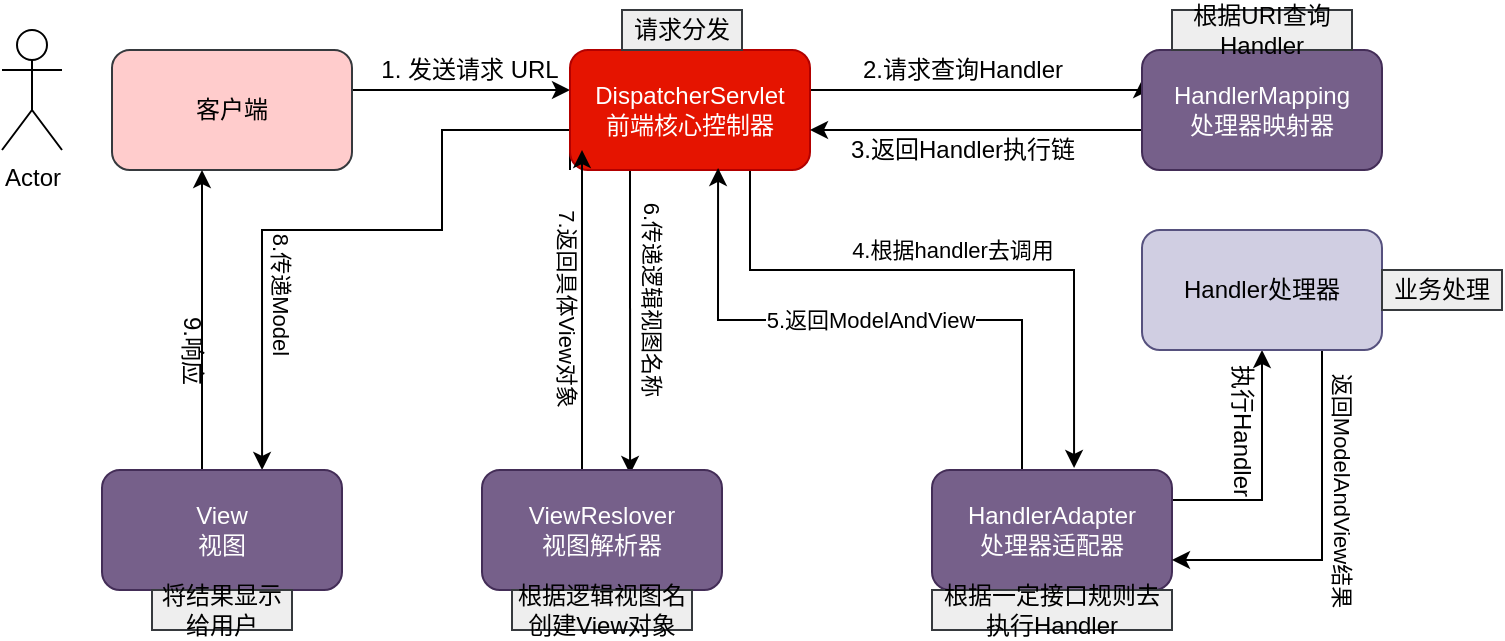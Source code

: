 <mxfile version="13.8.0" type="device"><diagram id="bhgYJo0aPaKeEA-gCtL8" name="Page-1"><mxGraphModel dx="868" dy="460" grid="1" gridSize="10" guides="1" tooltips="1" connect="1" arrows="1" fold="1" page="1" pageScale="1" pageWidth="827" pageHeight="1169" math="0" shadow="0"><root><mxCell id="0"/><mxCell id="1" parent="0"/><mxCell id="AJOGoacRSEBp8xbRs0Og-6" style="edgeStyle=orthogonalEdgeStyle;rounded=0;orthogonalLoop=1;jettySize=auto;html=1;exitX=1;exitY=0.5;exitDx=0;exitDy=0;" edge="1" parent="1" source="AJOGoacRSEBp8xbRs0Og-2" target="H8MEmeDKXvDfmuJtQ3BR-5"><mxGeometry relative="1" as="geometry"><Array as="points"><mxPoint x="185" y="70"/></Array></mxGeometry></mxCell><mxCell id="AJOGoacRSEBp8xbRs0Og-2" value="客户端" style="rounded=1;whiteSpace=wrap;html=1;fillColor=#ffcccc;strokeColor=#36393d;" vertex="1" parent="1"><mxGeometry x="65" y="50" width="120" height="60" as="geometry"/></mxCell><object label="Actor" id="H8MEmeDKXvDfmuJtQ3BR-1"><mxCell style="shape=umlActor;verticalLabelPosition=bottom;verticalAlign=top;html=1;outlineConnect=0;" parent="1" vertex="1"><mxGeometry x="10" y="40" width="30" height="60" as="geometry"/></mxCell></object><mxCell id="AJOGoacRSEBp8xbRs0Og-8" style="edgeStyle=orthogonalEdgeStyle;rounded=0;orthogonalLoop=1;jettySize=auto;html=1;exitX=1;exitY=0.25;exitDx=0;exitDy=0;entryX=0;entryY=0.25;entryDx=0;entryDy=0;" edge="1" parent="1" source="H8MEmeDKXvDfmuJtQ3BR-5" target="H8MEmeDKXvDfmuJtQ3BR-6"><mxGeometry relative="1" as="geometry"><Array as="points"><mxPoint x="414" y="70"/><mxPoint x="580" y="70"/></Array></mxGeometry></mxCell><mxCell id="AJOGoacRSEBp8xbRs0Og-22" style="edgeStyle=orthogonalEdgeStyle;rounded=0;orthogonalLoop=1;jettySize=auto;html=1;exitX=0.75;exitY=1;exitDx=0;exitDy=0;entryX=0.592;entryY=-0.017;entryDx=0;entryDy=0;entryPerimeter=0;" edge="1" parent="1" source="H8MEmeDKXvDfmuJtQ3BR-5" target="AJOGoacRSEBp8xbRs0Og-1"><mxGeometry relative="1" as="geometry"><mxPoint x="540" y="200" as="targetPoint"/><Array as="points"><mxPoint x="384" y="160"/><mxPoint x="546" y="160"/></Array></mxGeometry></mxCell><mxCell id="AJOGoacRSEBp8xbRs0Og-23" value="4.根据handler去调用" style="edgeLabel;html=1;align=center;verticalAlign=middle;resizable=0;points=[];" vertex="1" connectable="0" parent="AJOGoacRSEBp8xbRs0Og-22"><mxGeometry x="-0.477" y="37" relative="1" as="geometry"><mxPoint x="69" y="27" as="offset"/></mxGeometry></mxCell><mxCell id="AJOGoacRSEBp8xbRs0Og-32" style="edgeStyle=orthogonalEdgeStyle;rounded=0;orthogonalLoop=1;jettySize=auto;html=1;exitX=0.25;exitY=1;exitDx=0;exitDy=0;entryX=0.617;entryY=0.033;entryDx=0;entryDy=0;entryPerimeter=0;" edge="1" parent="1" source="H8MEmeDKXvDfmuJtQ3BR-5" target="AJOGoacRSEBp8xbRs0Og-4"><mxGeometry relative="1" as="geometry"/></mxCell><mxCell id="AJOGoacRSEBp8xbRs0Og-34" value="6.传递逻辑视图名称" style="edgeLabel;html=1;align=center;verticalAlign=middle;resizable=0;points=[];rotation=90;" vertex="1" connectable="0" parent="AJOGoacRSEBp8xbRs0Og-32"><mxGeometry x="0.145" y="2" relative="1" as="geometry"><mxPoint x="9" y="-23" as="offset"/></mxGeometry></mxCell><mxCell id="AJOGoacRSEBp8xbRs0Og-37" style="edgeStyle=orthogonalEdgeStyle;rounded=0;orthogonalLoop=1;jettySize=auto;html=1;exitX=0;exitY=1;exitDx=0;exitDy=0;entryX=0.667;entryY=0;entryDx=0;entryDy=0;entryPerimeter=0;" edge="1" parent="1" source="H8MEmeDKXvDfmuJtQ3BR-5" target="AJOGoacRSEBp8xbRs0Og-36"><mxGeometry relative="1" as="geometry"><mxPoint x="140" y="250" as="targetPoint"/><Array as="points"><mxPoint x="294" y="90"/><mxPoint x="230" y="90"/><mxPoint x="230" y="140"/><mxPoint x="140" y="140"/></Array></mxGeometry></mxCell><mxCell id="AJOGoacRSEBp8xbRs0Og-39" value="8.传递Model" style="edgeLabel;html=1;align=center;verticalAlign=middle;resizable=0;points=[];rotation=90;" vertex="1" connectable="0" parent="AJOGoacRSEBp8xbRs0Og-37"><mxGeometry x="0.452" y="2" relative="1" as="geometry"><mxPoint x="8" y="6" as="offset"/></mxGeometry></mxCell><mxCell id="H8MEmeDKXvDfmuJtQ3BR-5" value="DispatcherServlet&lt;br&gt;前端核心控制器" style="rounded=1;whiteSpace=wrap;html=1;fillColor=#e51400;strokeColor=#B20000;fontColor=#ffffff;" parent="1" vertex="1"><mxGeometry x="294" y="50" width="120" height="60" as="geometry"/></mxCell><mxCell id="AJOGoacRSEBp8xbRs0Og-10" style="edgeStyle=orthogonalEdgeStyle;rounded=0;orthogonalLoop=1;jettySize=auto;html=1;exitX=0;exitY=0.75;exitDx=0;exitDy=0;" edge="1" parent="1" source="H8MEmeDKXvDfmuJtQ3BR-6" target="H8MEmeDKXvDfmuJtQ3BR-5"><mxGeometry relative="1" as="geometry"><Array as="points"><mxPoint x="580" y="90"/></Array></mxGeometry></mxCell><mxCell id="H8MEmeDKXvDfmuJtQ3BR-6" value="HandlerMapping&lt;br&gt;处理器映射器" style="rounded=1;whiteSpace=wrap;html=1;fillColor=#76608a;strokeColor=#432D57;fontColor=#ffffff;" parent="1" vertex="1"><mxGeometry x="580" y="50" width="120" height="60" as="geometry"/></mxCell><mxCell id="AJOGoacRSEBp8xbRs0Og-24" style="edgeStyle=orthogonalEdgeStyle;rounded=0;orthogonalLoop=1;jettySize=auto;html=1;exitX=0.25;exitY=0;exitDx=0;exitDy=0;entryX=0.617;entryY=0.983;entryDx=0;entryDy=0;entryPerimeter=0;" edge="1" parent="1" source="AJOGoacRSEBp8xbRs0Og-1" target="H8MEmeDKXvDfmuJtQ3BR-5"><mxGeometry relative="1" as="geometry"><Array as="points"><mxPoint x="520" y="260"/><mxPoint x="520" y="185"/><mxPoint x="368" y="185"/></Array></mxGeometry></mxCell><mxCell id="AJOGoacRSEBp8xbRs0Og-28" value="5.返回ModelAndView" style="edgeLabel;html=1;align=center;verticalAlign=middle;resizable=0;points=[];" vertex="1" connectable="0" parent="AJOGoacRSEBp8xbRs0Og-24"><mxGeometry x="0.311" relative="1" as="geometry"><mxPoint x="42" as="offset"/></mxGeometry></mxCell><mxCell id="AJOGoacRSEBp8xbRs0Og-52" style="edgeStyle=orthogonalEdgeStyle;rounded=0;orthogonalLoop=1;jettySize=auto;html=1;exitX=1;exitY=0.25;exitDx=0;exitDy=0;entryX=0.5;entryY=1;entryDx=0;entryDy=0;" edge="1" parent="1" source="AJOGoacRSEBp8xbRs0Og-1" target="AJOGoacRSEBp8xbRs0Og-3"><mxGeometry relative="1" as="geometry"/></mxCell><mxCell id="AJOGoacRSEBp8xbRs0Og-1" value="HandlerAdapter &lt;br&gt;处理器适配器" style="rounded=1;whiteSpace=wrap;html=1;fillColor=#76608a;strokeColor=#432D57;fontColor=#ffffff;" vertex="1" parent="1"><mxGeometry x="475" y="260" width="120" height="60" as="geometry"/></mxCell><mxCell id="AJOGoacRSEBp8xbRs0Og-51" style="edgeStyle=orthogonalEdgeStyle;rounded=0;orthogonalLoop=1;jettySize=auto;html=1;exitX=0.75;exitY=1;exitDx=0;exitDy=0;entryX=1;entryY=0.75;entryDx=0;entryDy=0;" edge="1" parent="1" source="AJOGoacRSEBp8xbRs0Og-3" target="AJOGoacRSEBp8xbRs0Og-1"><mxGeometry relative="1" as="geometry"/></mxCell><mxCell id="AJOGoacRSEBp8xbRs0Og-3" value="Handler处理器&lt;br&gt;" style="rounded=1;whiteSpace=wrap;html=1;fillColor=#d0cee2;strokeColor=#56517e;" vertex="1" parent="1"><mxGeometry x="580" y="140" width="120" height="60" as="geometry"/></mxCell><mxCell id="AJOGoacRSEBp8xbRs0Og-33" style="edgeStyle=orthogonalEdgeStyle;rounded=0;orthogonalLoop=1;jettySize=auto;html=1;exitX=0.5;exitY=0;exitDx=0;exitDy=0;" edge="1" parent="1" source="AJOGoacRSEBp8xbRs0Og-4"><mxGeometry relative="1" as="geometry"><mxPoint x="300" y="100" as="targetPoint"/><Array as="points"><mxPoint x="300" y="260"/><mxPoint x="300" y="111"/></Array></mxGeometry></mxCell><mxCell id="AJOGoacRSEBp8xbRs0Og-35" value="7.返回具体View对象" style="edgeLabel;html=1;align=center;verticalAlign=middle;resizable=0;points=[];rotation=90;" vertex="1" connectable="0" parent="AJOGoacRSEBp8xbRs0Og-33"><mxGeometry x="0.289" y="1" relative="1" as="geometry"><mxPoint x="-6" y="18" as="offset"/></mxGeometry></mxCell><mxCell id="AJOGoacRSEBp8xbRs0Og-4" value="ViewReslover &lt;br&gt;视图解析器" style="rounded=1;whiteSpace=wrap;html=1;fillColor=#76608a;strokeColor=#432D57;fontColor=#ffffff;" vertex="1" parent="1"><mxGeometry x="250" y="260" width="120" height="60" as="geometry"/></mxCell><mxCell id="AJOGoacRSEBp8xbRs0Og-7" value="1. 发送请求&amp;nbsp;URL" style="text;html=1;strokeColor=none;fillColor=none;align=center;verticalAlign=middle;whiteSpace=wrap;rounded=0;" vertex="1" parent="1"><mxGeometry x="194" y="50" width="100" height="20" as="geometry"/></mxCell><mxCell id="AJOGoacRSEBp8xbRs0Og-9" value="2.请求查询Handler" style="text;html=1;align=center;verticalAlign=middle;resizable=0;points=[];autosize=1;" vertex="1" parent="1"><mxGeometry x="430" y="50" width="120" height="20" as="geometry"/></mxCell><mxCell id="AJOGoacRSEBp8xbRs0Og-11" value="3.返回Handler执行链" style="text;html=1;align=center;verticalAlign=middle;resizable=0;points=[];autosize=1;" vertex="1" parent="1"><mxGeometry x="425" y="90" width="130" height="20" as="geometry"/></mxCell><mxCell id="AJOGoacRSEBp8xbRs0Og-38" style="edgeStyle=orthogonalEdgeStyle;rounded=0;orthogonalLoop=1;jettySize=auto;html=1;exitX=0.25;exitY=0;exitDx=0;exitDy=0;" edge="1" parent="1" source="AJOGoacRSEBp8xbRs0Og-36"><mxGeometry relative="1" as="geometry"><mxPoint x="110" y="110" as="targetPoint"/><Array as="points"><mxPoint x="110" y="260"/></Array></mxGeometry></mxCell><mxCell id="AJOGoacRSEBp8xbRs0Og-36" value="View&lt;br&gt;视图" style="rounded=1;whiteSpace=wrap;html=1;fillColor=#76608a;strokeColor=#432D57;fontColor=#ffffff;" vertex="1" parent="1"><mxGeometry x="60" y="260" width="120" height="60" as="geometry"/></mxCell><mxCell id="AJOGoacRSEBp8xbRs0Og-40" value="9.响应" style="text;html=1;align=center;verticalAlign=middle;resizable=0;points=[];autosize=1;rotation=90;" vertex="1" parent="1"><mxGeometry x="80" y="190" width="50" height="20" as="geometry"/></mxCell><mxCell id="AJOGoacRSEBp8xbRs0Og-48" value="&lt;span style=&quot;font-size: 11px ; background-color: rgb(255 , 255 , 255)&quot;&gt;返回ModelAndView结果&lt;/span&gt;" style="text;html=1;align=center;verticalAlign=middle;resizable=0;points=[];autosize=1;rotation=90;" vertex="1" parent="1"><mxGeometry x="610" y="260" width="140" height="20" as="geometry"/></mxCell><mxCell id="AJOGoacRSEBp8xbRs0Og-53" value="执行Handler" style="text;html=1;align=center;verticalAlign=middle;resizable=0;points=[];autosize=1;rotation=90;" vertex="1" parent="1"><mxGeometry x="590" y="230" width="80" height="20" as="geometry"/></mxCell><mxCell id="AJOGoacRSEBp8xbRs0Og-64" value="请求分发" style="text;html=1;strokeColor=#36393d;fillColor=#eeeeee;align=center;verticalAlign=middle;whiteSpace=wrap;rounded=0;" vertex="1" parent="1"><mxGeometry x="320" y="30" width="60" height="20" as="geometry"/></mxCell><mxCell id="AJOGoacRSEBp8xbRs0Og-66" value="根据一定接口规则去执行Handler" style="text;html=1;strokeColor=#36393d;fillColor=#eeeeee;align=center;verticalAlign=middle;whiteSpace=wrap;rounded=0;" vertex="1" parent="1"><mxGeometry x="475" y="320" width="120" height="20" as="geometry"/></mxCell><mxCell id="AJOGoacRSEBp8xbRs0Og-67" value="根据逻辑视图名创建View对象" style="text;html=1;strokeColor=#36393d;fillColor=#eeeeee;align=center;verticalAlign=middle;whiteSpace=wrap;rounded=0;" vertex="1" parent="1"><mxGeometry x="265" y="320" width="90" height="20" as="geometry"/></mxCell><mxCell id="AJOGoacRSEBp8xbRs0Og-68" value="&lt;span&gt;根据URI&lt;/span&gt;&lt;span&gt;查询Handler&lt;/span&gt;" style="text;html=1;strokeColor=#36393d;fillColor=#eeeeee;align=center;verticalAlign=middle;whiteSpace=wrap;rounded=0;" vertex="1" parent="1"><mxGeometry x="595" y="30" width="90" height="20" as="geometry"/></mxCell><mxCell id="AJOGoacRSEBp8xbRs0Og-69" value="将结果显示给用户" style="text;html=1;strokeColor=#36393d;fillColor=#eeeeee;align=center;verticalAlign=middle;whiteSpace=wrap;rounded=0;" vertex="1" parent="1"><mxGeometry x="85" y="320" width="70" height="20" as="geometry"/></mxCell><mxCell id="AJOGoacRSEBp8xbRs0Og-70" value="业务处理" style="text;html=1;strokeColor=#36393d;fillColor=#eeeeee;align=center;verticalAlign=middle;whiteSpace=wrap;rounded=0;" vertex="1" parent="1"><mxGeometry x="700" y="160" width="60" height="20" as="geometry"/></mxCell></root></mxGraphModel></diagram></mxfile>